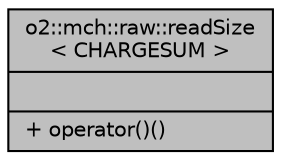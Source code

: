 digraph "o2::mch::raw::readSize&lt; CHARGESUM &gt;"
{
 // INTERACTIVE_SVG=YES
  bgcolor="transparent";
  edge [fontname="Helvetica",fontsize="10",labelfontname="Helvetica",labelfontsize="10"];
  node [fontname="Helvetica",fontsize="10",shape=record];
  Node1 [label="{o2::mch::raw::readSize\l\< CHARGESUM \>\n||+ operator()()\l}",height=0.2,width=0.4,color="black", fillcolor="grey75", style="filled", fontcolor="black"];
}
